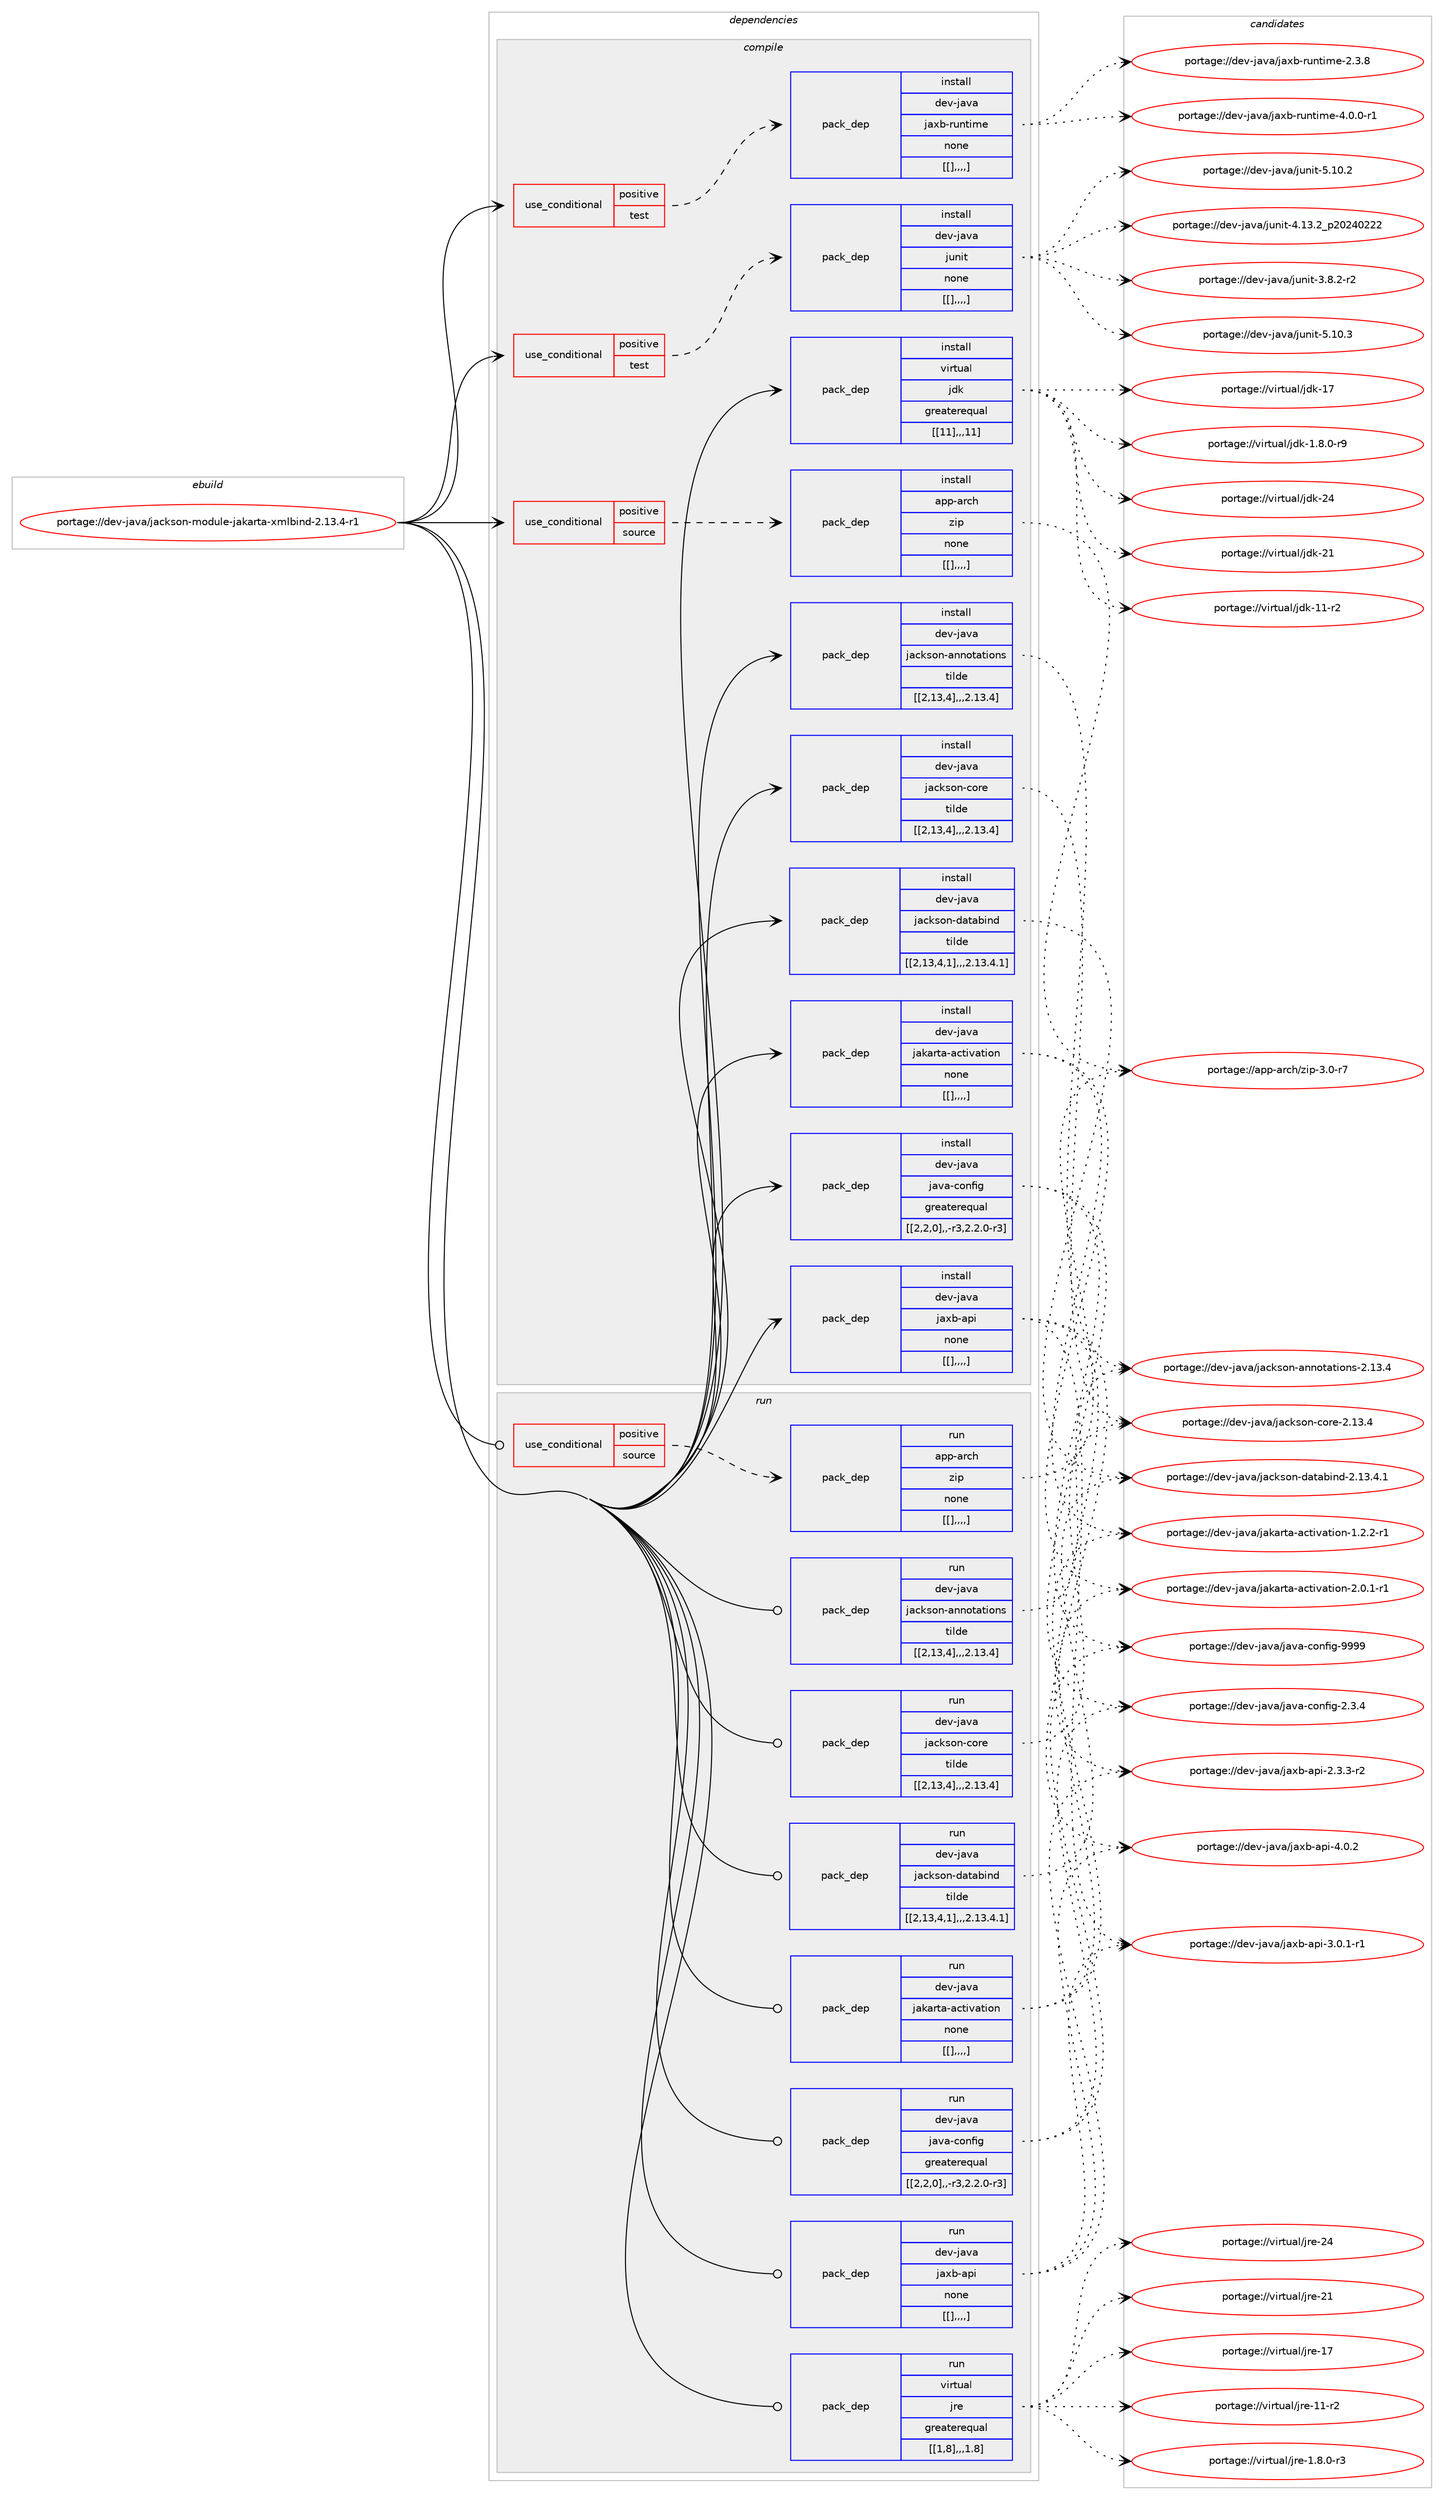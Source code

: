 digraph prolog {

# *************
# Graph options
# *************

newrank=true;
concentrate=true;
compound=true;
graph [rankdir=LR,fontname=Helvetica,fontsize=10,ranksep=1.5];#, ranksep=2.5, nodesep=0.2];
edge  [arrowhead=vee];
node  [fontname=Helvetica,fontsize=10];

# **********
# The ebuild
# **********

subgraph cluster_leftcol {
color=gray;
label=<<i>ebuild</i>>;
id [label="portage://dev-java/jackson-module-jakarta-xmlbind-2.13.4-r1", color=red, width=4, href="../dev-java/jackson-module-jakarta-xmlbind-2.13.4-r1.svg"];
}

# ****************
# The dependencies
# ****************

subgraph cluster_midcol {
color=gray;
label=<<i>dependencies</i>>;
subgraph cluster_compile {
fillcolor="#eeeeee";
style=filled;
label=<<i>compile</i>>;
subgraph cond22228 {
dependency94815 [label=<<TABLE BORDER="0" CELLBORDER="1" CELLSPACING="0" CELLPADDING="4"><TR><TD ROWSPAN="3" CELLPADDING="10">use_conditional</TD></TR><TR><TD>positive</TD></TR><TR><TD>source</TD></TR></TABLE>>, shape=none, color=red];
subgraph pack71537 {
dependency94816 [label=<<TABLE BORDER="0" CELLBORDER="1" CELLSPACING="0" CELLPADDING="4" WIDTH="220"><TR><TD ROWSPAN="6" CELLPADDING="30">pack_dep</TD></TR><TR><TD WIDTH="110">install</TD></TR><TR><TD>app-arch</TD></TR><TR><TD>zip</TD></TR><TR><TD>none</TD></TR><TR><TD>[[],,,,]</TD></TR></TABLE>>, shape=none, color=blue];
}
dependency94815:e -> dependency94816:w [weight=20,style="dashed",arrowhead="vee"];
}
id:e -> dependency94815:w [weight=20,style="solid",arrowhead="vee"];
subgraph cond22229 {
dependency94817 [label=<<TABLE BORDER="0" CELLBORDER="1" CELLSPACING="0" CELLPADDING="4"><TR><TD ROWSPAN="3" CELLPADDING="10">use_conditional</TD></TR><TR><TD>positive</TD></TR><TR><TD>test</TD></TR></TABLE>>, shape=none, color=red];
subgraph pack71538 {
dependency94818 [label=<<TABLE BORDER="0" CELLBORDER="1" CELLSPACING="0" CELLPADDING="4" WIDTH="220"><TR><TD ROWSPAN="6" CELLPADDING="30">pack_dep</TD></TR><TR><TD WIDTH="110">install</TD></TR><TR><TD>dev-java</TD></TR><TR><TD>jaxb-runtime</TD></TR><TR><TD>none</TD></TR><TR><TD>[[],,,,]</TD></TR></TABLE>>, shape=none, color=blue];
}
dependency94817:e -> dependency94818:w [weight=20,style="dashed",arrowhead="vee"];
}
id:e -> dependency94817:w [weight=20,style="solid",arrowhead="vee"];
subgraph cond22230 {
dependency94819 [label=<<TABLE BORDER="0" CELLBORDER="1" CELLSPACING="0" CELLPADDING="4"><TR><TD ROWSPAN="3" CELLPADDING="10">use_conditional</TD></TR><TR><TD>positive</TD></TR><TR><TD>test</TD></TR></TABLE>>, shape=none, color=red];
subgraph pack71539 {
dependency94820 [label=<<TABLE BORDER="0" CELLBORDER="1" CELLSPACING="0" CELLPADDING="4" WIDTH="220"><TR><TD ROWSPAN="6" CELLPADDING="30">pack_dep</TD></TR><TR><TD WIDTH="110">install</TD></TR><TR><TD>dev-java</TD></TR><TR><TD>junit</TD></TR><TR><TD>none</TD></TR><TR><TD>[[],,,,]</TD></TR></TABLE>>, shape=none, color=blue];
}
dependency94819:e -> dependency94820:w [weight=20,style="dashed",arrowhead="vee"];
}
id:e -> dependency94819:w [weight=20,style="solid",arrowhead="vee"];
subgraph pack71540 {
dependency94821 [label=<<TABLE BORDER="0" CELLBORDER="1" CELLSPACING="0" CELLPADDING="4" WIDTH="220"><TR><TD ROWSPAN="6" CELLPADDING="30">pack_dep</TD></TR><TR><TD WIDTH="110">install</TD></TR><TR><TD>dev-java</TD></TR><TR><TD>jackson-annotations</TD></TR><TR><TD>tilde</TD></TR><TR><TD>[[2,13,4],,,2.13.4]</TD></TR></TABLE>>, shape=none, color=blue];
}
id:e -> dependency94821:w [weight=20,style="solid",arrowhead="vee"];
subgraph pack71541 {
dependency94822 [label=<<TABLE BORDER="0" CELLBORDER="1" CELLSPACING="0" CELLPADDING="4" WIDTH="220"><TR><TD ROWSPAN="6" CELLPADDING="30">pack_dep</TD></TR><TR><TD WIDTH="110">install</TD></TR><TR><TD>dev-java</TD></TR><TR><TD>jackson-core</TD></TR><TR><TD>tilde</TD></TR><TR><TD>[[2,13,4],,,2.13.4]</TD></TR></TABLE>>, shape=none, color=blue];
}
id:e -> dependency94822:w [weight=20,style="solid",arrowhead="vee"];
subgraph pack71542 {
dependency94823 [label=<<TABLE BORDER="0" CELLBORDER="1" CELLSPACING="0" CELLPADDING="4" WIDTH="220"><TR><TD ROWSPAN="6" CELLPADDING="30">pack_dep</TD></TR><TR><TD WIDTH="110">install</TD></TR><TR><TD>dev-java</TD></TR><TR><TD>jackson-databind</TD></TR><TR><TD>tilde</TD></TR><TR><TD>[[2,13,4,1],,,2.13.4.1]</TD></TR></TABLE>>, shape=none, color=blue];
}
id:e -> dependency94823:w [weight=20,style="solid",arrowhead="vee"];
subgraph pack71543 {
dependency94824 [label=<<TABLE BORDER="0" CELLBORDER="1" CELLSPACING="0" CELLPADDING="4" WIDTH="220"><TR><TD ROWSPAN="6" CELLPADDING="30">pack_dep</TD></TR><TR><TD WIDTH="110">install</TD></TR><TR><TD>dev-java</TD></TR><TR><TD>jakarta-activation</TD></TR><TR><TD>none</TD></TR><TR><TD>[[],,,,]</TD></TR></TABLE>>, shape=none, color=blue];
}
id:e -> dependency94824:w [weight=20,style="solid",arrowhead="vee"];
subgraph pack71544 {
dependency94825 [label=<<TABLE BORDER="0" CELLBORDER="1" CELLSPACING="0" CELLPADDING="4" WIDTH="220"><TR><TD ROWSPAN="6" CELLPADDING="30">pack_dep</TD></TR><TR><TD WIDTH="110">install</TD></TR><TR><TD>dev-java</TD></TR><TR><TD>java-config</TD></TR><TR><TD>greaterequal</TD></TR><TR><TD>[[2,2,0],,-r3,2.2.0-r3]</TD></TR></TABLE>>, shape=none, color=blue];
}
id:e -> dependency94825:w [weight=20,style="solid",arrowhead="vee"];
subgraph pack71545 {
dependency94826 [label=<<TABLE BORDER="0" CELLBORDER="1" CELLSPACING="0" CELLPADDING="4" WIDTH="220"><TR><TD ROWSPAN="6" CELLPADDING="30">pack_dep</TD></TR><TR><TD WIDTH="110">install</TD></TR><TR><TD>dev-java</TD></TR><TR><TD>jaxb-api</TD></TR><TR><TD>none</TD></TR><TR><TD>[[],,,,]</TD></TR></TABLE>>, shape=none, color=blue];
}
id:e -> dependency94826:w [weight=20,style="solid",arrowhead="vee"];
subgraph pack71546 {
dependency94827 [label=<<TABLE BORDER="0" CELLBORDER="1" CELLSPACING="0" CELLPADDING="4" WIDTH="220"><TR><TD ROWSPAN="6" CELLPADDING="30">pack_dep</TD></TR><TR><TD WIDTH="110">install</TD></TR><TR><TD>virtual</TD></TR><TR><TD>jdk</TD></TR><TR><TD>greaterequal</TD></TR><TR><TD>[[11],,,11]</TD></TR></TABLE>>, shape=none, color=blue];
}
id:e -> dependency94827:w [weight=20,style="solid",arrowhead="vee"];
}
subgraph cluster_compileandrun {
fillcolor="#eeeeee";
style=filled;
label=<<i>compile and run</i>>;
}
subgraph cluster_run {
fillcolor="#eeeeee";
style=filled;
label=<<i>run</i>>;
subgraph cond22231 {
dependency94828 [label=<<TABLE BORDER="0" CELLBORDER="1" CELLSPACING="0" CELLPADDING="4"><TR><TD ROWSPAN="3" CELLPADDING="10">use_conditional</TD></TR><TR><TD>positive</TD></TR><TR><TD>source</TD></TR></TABLE>>, shape=none, color=red];
subgraph pack71547 {
dependency94829 [label=<<TABLE BORDER="0" CELLBORDER="1" CELLSPACING="0" CELLPADDING="4" WIDTH="220"><TR><TD ROWSPAN="6" CELLPADDING="30">pack_dep</TD></TR><TR><TD WIDTH="110">run</TD></TR><TR><TD>app-arch</TD></TR><TR><TD>zip</TD></TR><TR><TD>none</TD></TR><TR><TD>[[],,,,]</TD></TR></TABLE>>, shape=none, color=blue];
}
dependency94828:e -> dependency94829:w [weight=20,style="dashed",arrowhead="vee"];
}
id:e -> dependency94828:w [weight=20,style="solid",arrowhead="odot"];
subgraph pack71548 {
dependency94830 [label=<<TABLE BORDER="0" CELLBORDER="1" CELLSPACING="0" CELLPADDING="4" WIDTH="220"><TR><TD ROWSPAN="6" CELLPADDING="30">pack_dep</TD></TR><TR><TD WIDTH="110">run</TD></TR><TR><TD>dev-java</TD></TR><TR><TD>jackson-annotations</TD></TR><TR><TD>tilde</TD></TR><TR><TD>[[2,13,4],,,2.13.4]</TD></TR></TABLE>>, shape=none, color=blue];
}
id:e -> dependency94830:w [weight=20,style="solid",arrowhead="odot"];
subgraph pack71549 {
dependency94831 [label=<<TABLE BORDER="0" CELLBORDER="1" CELLSPACING="0" CELLPADDING="4" WIDTH="220"><TR><TD ROWSPAN="6" CELLPADDING="30">pack_dep</TD></TR><TR><TD WIDTH="110">run</TD></TR><TR><TD>dev-java</TD></TR><TR><TD>jackson-core</TD></TR><TR><TD>tilde</TD></TR><TR><TD>[[2,13,4],,,2.13.4]</TD></TR></TABLE>>, shape=none, color=blue];
}
id:e -> dependency94831:w [weight=20,style="solid",arrowhead="odot"];
subgraph pack71550 {
dependency94832 [label=<<TABLE BORDER="0" CELLBORDER="1" CELLSPACING="0" CELLPADDING="4" WIDTH="220"><TR><TD ROWSPAN="6" CELLPADDING="30">pack_dep</TD></TR><TR><TD WIDTH="110">run</TD></TR><TR><TD>dev-java</TD></TR><TR><TD>jackson-databind</TD></TR><TR><TD>tilde</TD></TR><TR><TD>[[2,13,4,1],,,2.13.4.1]</TD></TR></TABLE>>, shape=none, color=blue];
}
id:e -> dependency94832:w [weight=20,style="solid",arrowhead="odot"];
subgraph pack71551 {
dependency94833 [label=<<TABLE BORDER="0" CELLBORDER="1" CELLSPACING="0" CELLPADDING="4" WIDTH="220"><TR><TD ROWSPAN="6" CELLPADDING="30">pack_dep</TD></TR><TR><TD WIDTH="110">run</TD></TR><TR><TD>dev-java</TD></TR><TR><TD>jakarta-activation</TD></TR><TR><TD>none</TD></TR><TR><TD>[[],,,,]</TD></TR></TABLE>>, shape=none, color=blue];
}
id:e -> dependency94833:w [weight=20,style="solid",arrowhead="odot"];
subgraph pack71552 {
dependency94834 [label=<<TABLE BORDER="0" CELLBORDER="1" CELLSPACING="0" CELLPADDING="4" WIDTH="220"><TR><TD ROWSPAN="6" CELLPADDING="30">pack_dep</TD></TR><TR><TD WIDTH="110">run</TD></TR><TR><TD>dev-java</TD></TR><TR><TD>java-config</TD></TR><TR><TD>greaterequal</TD></TR><TR><TD>[[2,2,0],,-r3,2.2.0-r3]</TD></TR></TABLE>>, shape=none, color=blue];
}
id:e -> dependency94834:w [weight=20,style="solid",arrowhead="odot"];
subgraph pack71553 {
dependency94835 [label=<<TABLE BORDER="0" CELLBORDER="1" CELLSPACING="0" CELLPADDING="4" WIDTH="220"><TR><TD ROWSPAN="6" CELLPADDING="30">pack_dep</TD></TR><TR><TD WIDTH="110">run</TD></TR><TR><TD>dev-java</TD></TR><TR><TD>jaxb-api</TD></TR><TR><TD>none</TD></TR><TR><TD>[[],,,,]</TD></TR></TABLE>>, shape=none, color=blue];
}
id:e -> dependency94835:w [weight=20,style="solid",arrowhead="odot"];
subgraph pack71554 {
dependency94836 [label=<<TABLE BORDER="0" CELLBORDER="1" CELLSPACING="0" CELLPADDING="4" WIDTH="220"><TR><TD ROWSPAN="6" CELLPADDING="30">pack_dep</TD></TR><TR><TD WIDTH="110">run</TD></TR><TR><TD>virtual</TD></TR><TR><TD>jre</TD></TR><TR><TD>greaterequal</TD></TR><TR><TD>[[1,8],,,1.8]</TD></TR></TABLE>>, shape=none, color=blue];
}
id:e -> dependency94836:w [weight=20,style="solid",arrowhead="odot"];
}
}

# **************
# The candidates
# **************

subgraph cluster_choices {
rank=same;
color=gray;
label=<<i>candidates</i>>;

subgraph choice71537 {
color=black;
nodesep=1;
choice9711211245971149910447122105112455146484511455 [label="portage://app-arch/zip-3.0-r7", color=red, width=4,href="../app-arch/zip-3.0-r7.svg"];
dependency94816:e -> choice9711211245971149910447122105112455146484511455:w [style=dotted,weight="100"];
}
subgraph choice71538 {
color=black;
nodesep=1;
choice100101118451069711897471069712098451141171101161051091014552464846484511449 [label="portage://dev-java/jaxb-runtime-4.0.0-r1", color=red, width=4,href="../dev-java/jaxb-runtime-4.0.0-r1.svg"];
choice10010111845106971189747106971209845114117110116105109101455046514656 [label="portage://dev-java/jaxb-runtime-2.3.8", color=red, width=4,href="../dev-java/jaxb-runtime-2.3.8.svg"];
dependency94818:e -> choice100101118451069711897471069712098451141171101161051091014552464846484511449:w [style=dotted,weight="100"];
dependency94818:e -> choice10010111845106971189747106971209845114117110116105109101455046514656:w [style=dotted,weight="100"];
}
subgraph choice71539 {
color=black;
nodesep=1;
choice1001011184510697118974710611711010511645534649484651 [label="portage://dev-java/junit-5.10.3", color=red, width=4,href="../dev-java/junit-5.10.3.svg"];
choice1001011184510697118974710611711010511645534649484650 [label="portage://dev-java/junit-5.10.2", color=red, width=4,href="../dev-java/junit-5.10.2.svg"];
choice1001011184510697118974710611711010511645524649514650951125048505248505050 [label="portage://dev-java/junit-4.13.2_p20240222", color=red, width=4,href="../dev-java/junit-4.13.2_p20240222.svg"];
choice100101118451069711897471061171101051164551465646504511450 [label="portage://dev-java/junit-3.8.2-r2", color=red, width=4,href="../dev-java/junit-3.8.2-r2.svg"];
dependency94820:e -> choice1001011184510697118974710611711010511645534649484651:w [style=dotted,weight="100"];
dependency94820:e -> choice1001011184510697118974710611711010511645534649484650:w [style=dotted,weight="100"];
dependency94820:e -> choice1001011184510697118974710611711010511645524649514650951125048505248505050:w [style=dotted,weight="100"];
dependency94820:e -> choice100101118451069711897471061171101051164551465646504511450:w [style=dotted,weight="100"];
}
subgraph choice71540 {
color=black;
nodesep=1;
choice10010111845106971189747106979910711511111045971101101111169711610511111011545504649514652 [label="portage://dev-java/jackson-annotations-2.13.4", color=red, width=4,href="../dev-java/jackson-annotations-2.13.4.svg"];
dependency94821:e -> choice10010111845106971189747106979910711511111045971101101111169711610511111011545504649514652:w [style=dotted,weight="100"];
}
subgraph choice71541 {
color=black;
nodesep=1;
choice100101118451069711897471069799107115111110459911111410145504649514652 [label="portage://dev-java/jackson-core-2.13.4", color=red, width=4,href="../dev-java/jackson-core-2.13.4.svg"];
dependency94822:e -> choice100101118451069711897471069799107115111110459911111410145504649514652:w [style=dotted,weight="100"];
}
subgraph choice71542 {
color=black;
nodesep=1;
choice10010111845106971189747106979910711511111045100971169798105110100455046495146524649 [label="portage://dev-java/jackson-databind-2.13.4.1", color=red, width=4,href="../dev-java/jackson-databind-2.13.4.1.svg"];
dependency94823:e -> choice10010111845106971189747106979910711511111045100971169798105110100455046495146524649:w [style=dotted,weight="100"];
}
subgraph choice71543 {
color=black;
nodesep=1;
choice10010111845106971189747106971079711411697459799116105118971161051111104550464846494511449 [label="portage://dev-java/jakarta-activation-2.0.1-r1", color=red, width=4,href="../dev-java/jakarta-activation-2.0.1-r1.svg"];
choice10010111845106971189747106971079711411697459799116105118971161051111104549465046504511449 [label="portage://dev-java/jakarta-activation-1.2.2-r1", color=red, width=4,href="../dev-java/jakarta-activation-1.2.2-r1.svg"];
dependency94824:e -> choice10010111845106971189747106971079711411697459799116105118971161051111104550464846494511449:w [style=dotted,weight="100"];
dependency94824:e -> choice10010111845106971189747106971079711411697459799116105118971161051111104549465046504511449:w [style=dotted,weight="100"];
}
subgraph choice71544 {
color=black;
nodesep=1;
choice10010111845106971189747106971189745991111101021051034557575757 [label="portage://dev-java/java-config-9999", color=red, width=4,href="../dev-java/java-config-9999.svg"];
choice1001011184510697118974710697118974599111110102105103455046514652 [label="portage://dev-java/java-config-2.3.4", color=red, width=4,href="../dev-java/java-config-2.3.4.svg"];
dependency94825:e -> choice10010111845106971189747106971189745991111101021051034557575757:w [style=dotted,weight="100"];
dependency94825:e -> choice1001011184510697118974710697118974599111110102105103455046514652:w [style=dotted,weight="100"];
}
subgraph choice71545 {
color=black;
nodesep=1;
choice1001011184510697118974710697120984597112105455246484650 [label="portage://dev-java/jaxb-api-4.0.2", color=red, width=4,href="../dev-java/jaxb-api-4.0.2.svg"];
choice10010111845106971189747106971209845971121054551464846494511449 [label="portage://dev-java/jaxb-api-3.0.1-r1", color=red, width=4,href="../dev-java/jaxb-api-3.0.1-r1.svg"];
choice10010111845106971189747106971209845971121054550465146514511450 [label="portage://dev-java/jaxb-api-2.3.3-r2", color=red, width=4,href="../dev-java/jaxb-api-2.3.3-r2.svg"];
dependency94826:e -> choice1001011184510697118974710697120984597112105455246484650:w [style=dotted,weight="100"];
dependency94826:e -> choice10010111845106971189747106971209845971121054551464846494511449:w [style=dotted,weight="100"];
dependency94826:e -> choice10010111845106971189747106971209845971121054550465146514511450:w [style=dotted,weight="100"];
}
subgraph choice71546 {
color=black;
nodesep=1;
choice1181051141161179710847106100107455052 [label="portage://virtual/jdk-24", color=red, width=4,href="../virtual/jdk-24.svg"];
choice1181051141161179710847106100107455049 [label="portage://virtual/jdk-21", color=red, width=4,href="../virtual/jdk-21.svg"];
choice1181051141161179710847106100107454955 [label="portage://virtual/jdk-17", color=red, width=4,href="../virtual/jdk-17.svg"];
choice11810511411611797108471061001074549494511450 [label="portage://virtual/jdk-11-r2", color=red, width=4,href="../virtual/jdk-11-r2.svg"];
choice11810511411611797108471061001074549465646484511457 [label="portage://virtual/jdk-1.8.0-r9", color=red, width=4,href="../virtual/jdk-1.8.0-r9.svg"];
dependency94827:e -> choice1181051141161179710847106100107455052:w [style=dotted,weight="100"];
dependency94827:e -> choice1181051141161179710847106100107455049:w [style=dotted,weight="100"];
dependency94827:e -> choice1181051141161179710847106100107454955:w [style=dotted,weight="100"];
dependency94827:e -> choice11810511411611797108471061001074549494511450:w [style=dotted,weight="100"];
dependency94827:e -> choice11810511411611797108471061001074549465646484511457:w [style=dotted,weight="100"];
}
subgraph choice71547 {
color=black;
nodesep=1;
choice9711211245971149910447122105112455146484511455 [label="portage://app-arch/zip-3.0-r7", color=red, width=4,href="../app-arch/zip-3.0-r7.svg"];
dependency94829:e -> choice9711211245971149910447122105112455146484511455:w [style=dotted,weight="100"];
}
subgraph choice71548 {
color=black;
nodesep=1;
choice10010111845106971189747106979910711511111045971101101111169711610511111011545504649514652 [label="portage://dev-java/jackson-annotations-2.13.4", color=red, width=4,href="../dev-java/jackson-annotations-2.13.4.svg"];
dependency94830:e -> choice10010111845106971189747106979910711511111045971101101111169711610511111011545504649514652:w [style=dotted,weight="100"];
}
subgraph choice71549 {
color=black;
nodesep=1;
choice100101118451069711897471069799107115111110459911111410145504649514652 [label="portage://dev-java/jackson-core-2.13.4", color=red, width=4,href="../dev-java/jackson-core-2.13.4.svg"];
dependency94831:e -> choice100101118451069711897471069799107115111110459911111410145504649514652:w [style=dotted,weight="100"];
}
subgraph choice71550 {
color=black;
nodesep=1;
choice10010111845106971189747106979910711511111045100971169798105110100455046495146524649 [label="portage://dev-java/jackson-databind-2.13.4.1", color=red, width=4,href="../dev-java/jackson-databind-2.13.4.1.svg"];
dependency94832:e -> choice10010111845106971189747106979910711511111045100971169798105110100455046495146524649:w [style=dotted,weight="100"];
}
subgraph choice71551 {
color=black;
nodesep=1;
choice10010111845106971189747106971079711411697459799116105118971161051111104550464846494511449 [label="portage://dev-java/jakarta-activation-2.0.1-r1", color=red, width=4,href="../dev-java/jakarta-activation-2.0.1-r1.svg"];
choice10010111845106971189747106971079711411697459799116105118971161051111104549465046504511449 [label="portage://dev-java/jakarta-activation-1.2.2-r1", color=red, width=4,href="../dev-java/jakarta-activation-1.2.2-r1.svg"];
dependency94833:e -> choice10010111845106971189747106971079711411697459799116105118971161051111104550464846494511449:w [style=dotted,weight="100"];
dependency94833:e -> choice10010111845106971189747106971079711411697459799116105118971161051111104549465046504511449:w [style=dotted,weight="100"];
}
subgraph choice71552 {
color=black;
nodesep=1;
choice10010111845106971189747106971189745991111101021051034557575757 [label="portage://dev-java/java-config-9999", color=red, width=4,href="../dev-java/java-config-9999.svg"];
choice1001011184510697118974710697118974599111110102105103455046514652 [label="portage://dev-java/java-config-2.3.4", color=red, width=4,href="../dev-java/java-config-2.3.4.svg"];
dependency94834:e -> choice10010111845106971189747106971189745991111101021051034557575757:w [style=dotted,weight="100"];
dependency94834:e -> choice1001011184510697118974710697118974599111110102105103455046514652:w [style=dotted,weight="100"];
}
subgraph choice71553 {
color=black;
nodesep=1;
choice1001011184510697118974710697120984597112105455246484650 [label="portage://dev-java/jaxb-api-4.0.2", color=red, width=4,href="../dev-java/jaxb-api-4.0.2.svg"];
choice10010111845106971189747106971209845971121054551464846494511449 [label="portage://dev-java/jaxb-api-3.0.1-r1", color=red, width=4,href="../dev-java/jaxb-api-3.0.1-r1.svg"];
choice10010111845106971189747106971209845971121054550465146514511450 [label="portage://dev-java/jaxb-api-2.3.3-r2", color=red, width=4,href="../dev-java/jaxb-api-2.3.3-r2.svg"];
dependency94835:e -> choice1001011184510697118974710697120984597112105455246484650:w [style=dotted,weight="100"];
dependency94835:e -> choice10010111845106971189747106971209845971121054551464846494511449:w [style=dotted,weight="100"];
dependency94835:e -> choice10010111845106971189747106971209845971121054550465146514511450:w [style=dotted,weight="100"];
}
subgraph choice71554 {
color=black;
nodesep=1;
choice1181051141161179710847106114101455052 [label="portage://virtual/jre-24", color=red, width=4,href="../virtual/jre-24.svg"];
choice1181051141161179710847106114101455049 [label="portage://virtual/jre-21", color=red, width=4,href="../virtual/jre-21.svg"];
choice1181051141161179710847106114101454955 [label="portage://virtual/jre-17", color=red, width=4,href="../virtual/jre-17.svg"];
choice11810511411611797108471061141014549494511450 [label="portage://virtual/jre-11-r2", color=red, width=4,href="../virtual/jre-11-r2.svg"];
choice11810511411611797108471061141014549465646484511451 [label="portage://virtual/jre-1.8.0-r3", color=red, width=4,href="../virtual/jre-1.8.0-r3.svg"];
dependency94836:e -> choice1181051141161179710847106114101455052:w [style=dotted,weight="100"];
dependency94836:e -> choice1181051141161179710847106114101455049:w [style=dotted,weight="100"];
dependency94836:e -> choice1181051141161179710847106114101454955:w [style=dotted,weight="100"];
dependency94836:e -> choice11810511411611797108471061141014549494511450:w [style=dotted,weight="100"];
dependency94836:e -> choice11810511411611797108471061141014549465646484511451:w [style=dotted,weight="100"];
}
}

}
